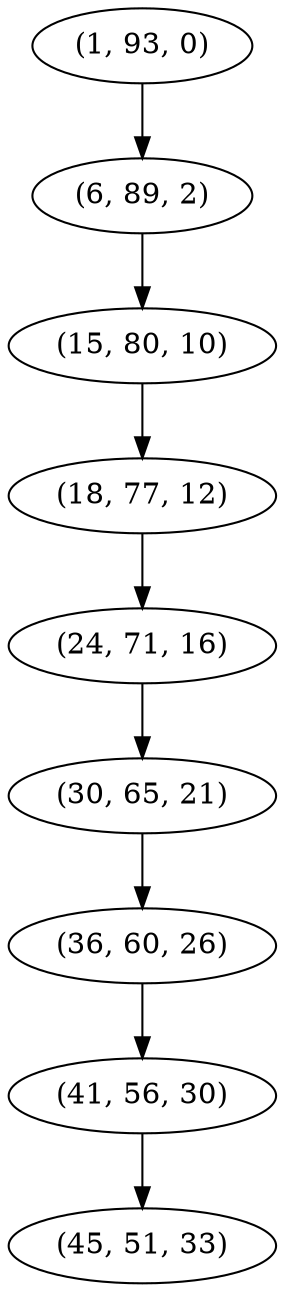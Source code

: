 digraph tree {
    "(1, 93, 0)";
    "(6, 89, 2)";
    "(15, 80, 10)";
    "(18, 77, 12)";
    "(24, 71, 16)";
    "(30, 65, 21)";
    "(36, 60, 26)";
    "(41, 56, 30)";
    "(45, 51, 33)";
    "(1, 93, 0)" -> "(6, 89, 2)";
    "(6, 89, 2)" -> "(15, 80, 10)";
    "(15, 80, 10)" -> "(18, 77, 12)";
    "(18, 77, 12)" -> "(24, 71, 16)";
    "(24, 71, 16)" -> "(30, 65, 21)";
    "(30, 65, 21)" -> "(36, 60, 26)";
    "(36, 60, 26)" -> "(41, 56, 30)";
    "(41, 56, 30)" -> "(45, 51, 33)";
}
